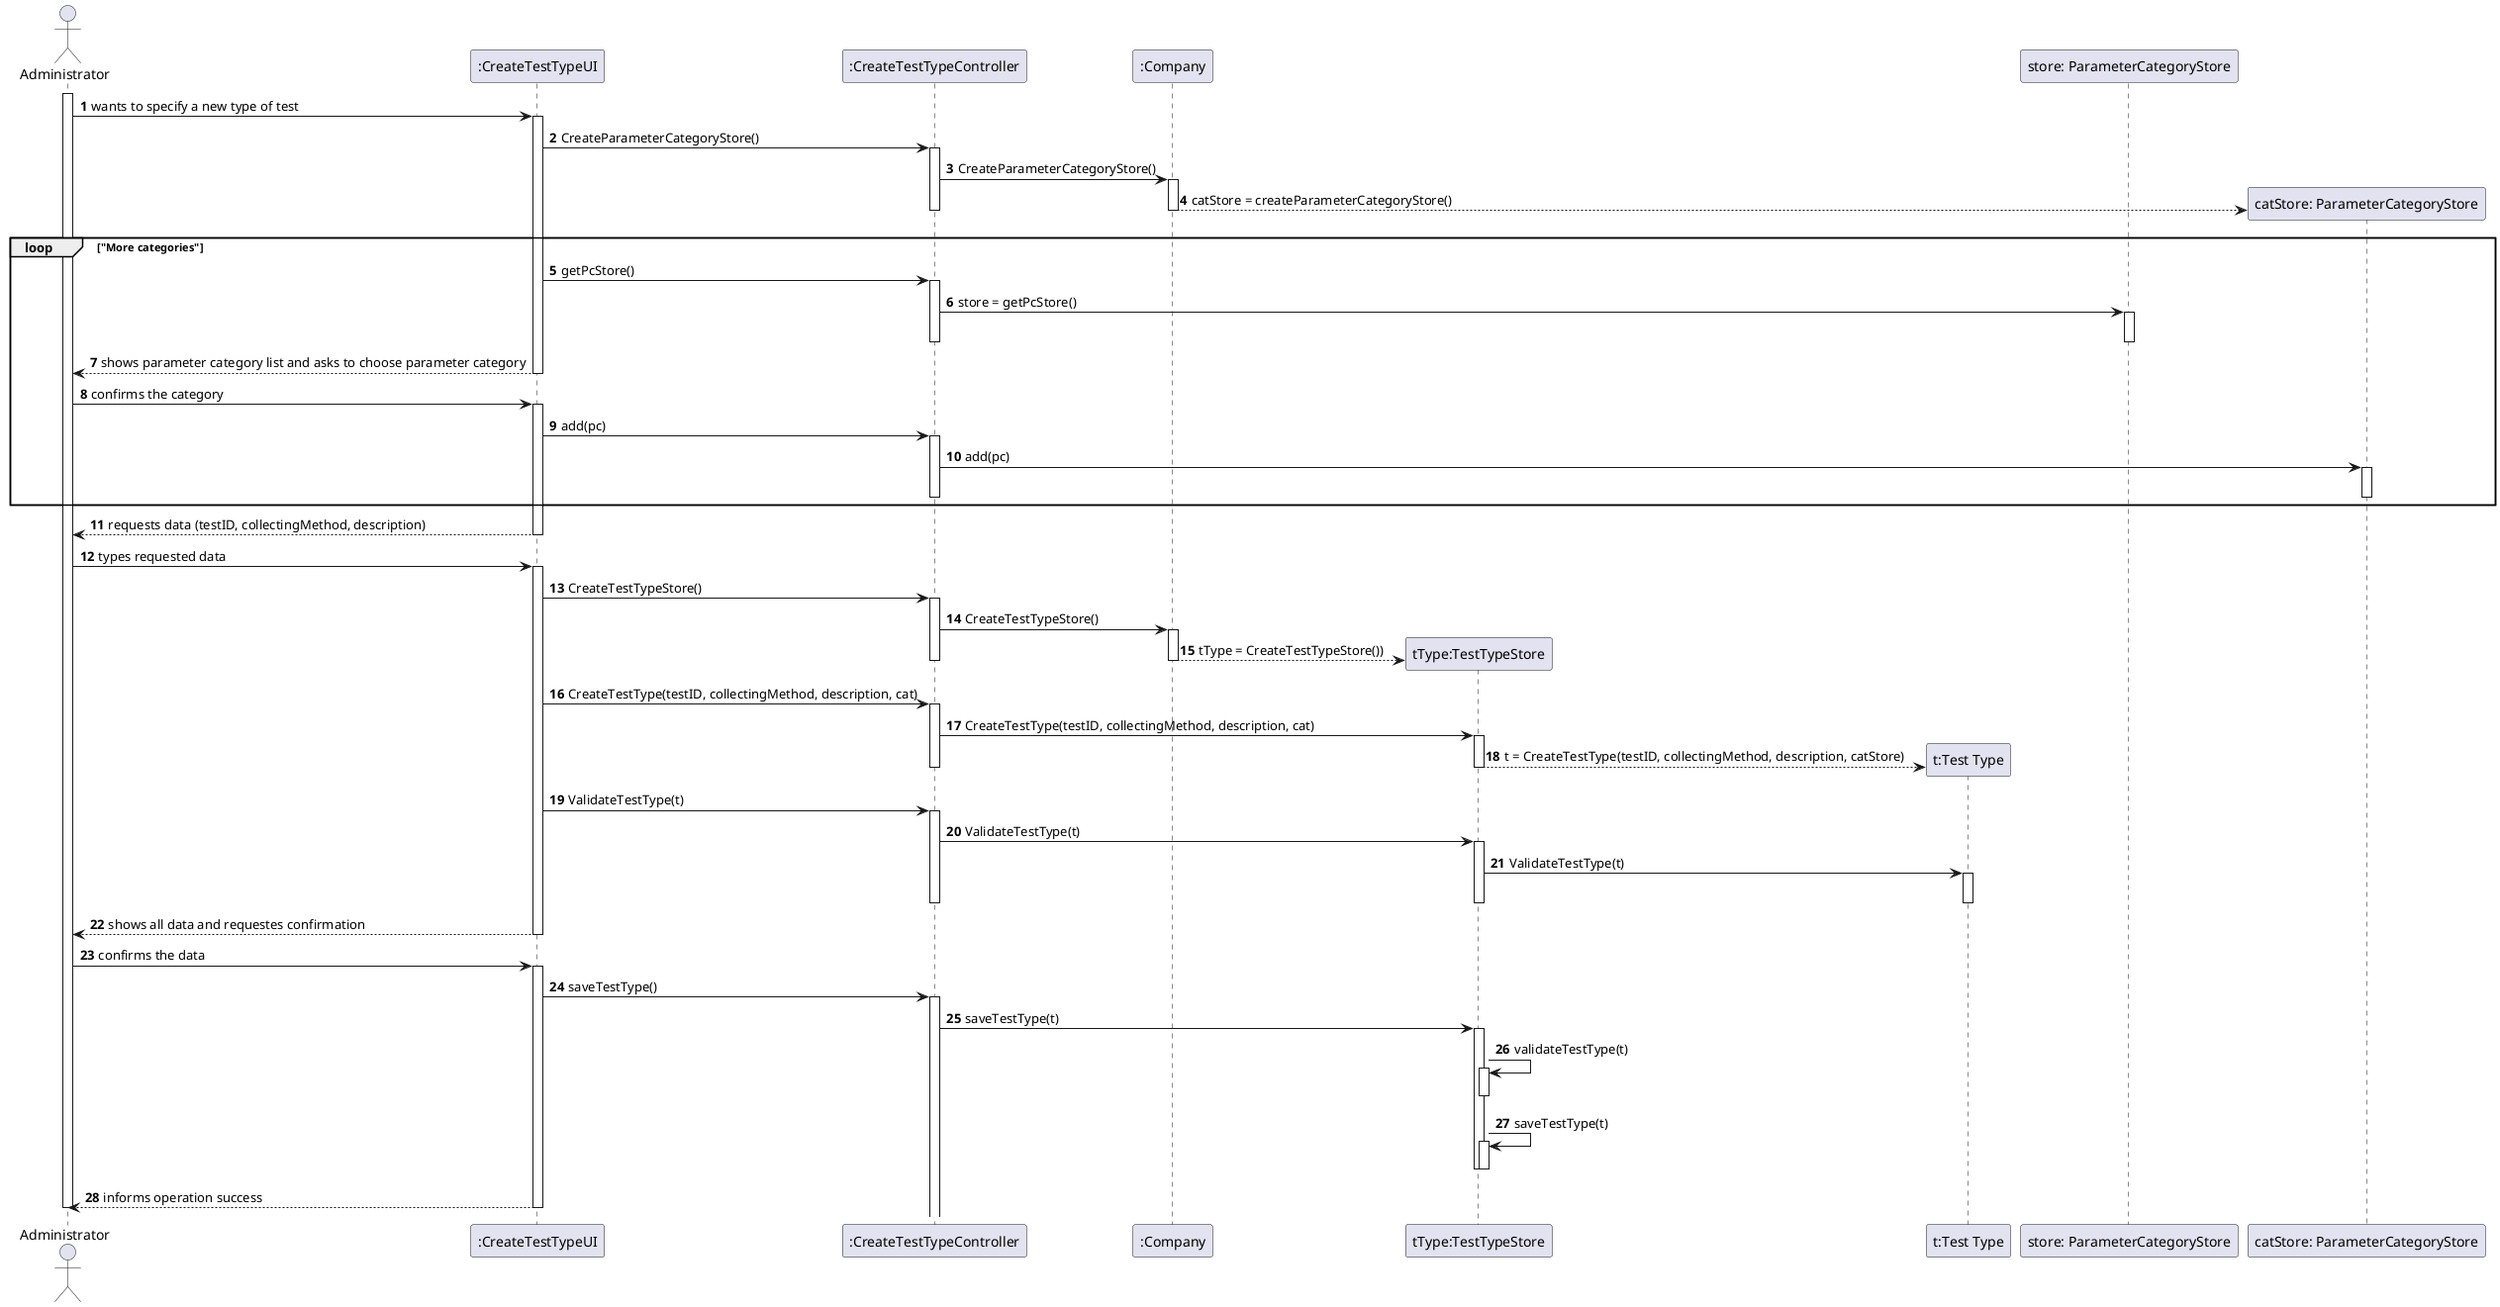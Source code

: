 @startuml
autonumber
actor Administrator as A
participant ":CreateTestTypeUI" as UI
participant ":CreateTestTypeController" as CTRL
participant ":Company" as C
participant "tType:TestTypeStore" as STO
participant "t:Test Type" as T
participant "store: ParameterCategoryStore" as CAT
participant "catStore: ParameterCategoryStore" as CatStore

activate A
A -> UI: wants to specify a new type of test
activate UI
UI -> CTRL: CreateParameterCategoryStore()
activate CTRL
CTRL->C: CreateParameterCategoryStore()
activate C
C--> CatStore** : catStore = createParameterCategoryStore()
deactivate C

deactivate STO
deactivate CTRL

loop "More categories"
UI -> CTRL: getPcStore()
activate CTRL
CTRL -> CAT : store = getPcStore()
activate CAT
deactivate CAT
deactivate CTRL


UI --> A: shows parameter category list and asks to choose parameter category

deactivate UI
A -> UI: confirms the category
activate UI

UI -> CTRL: add(pc)
activate CTRL
CTRL->CatStore: add(pc)
activate CatStore
deactivate CatStore
deactivate CTRL
end

UI --> A: requests data (testID, collectingMethod, description)
deactivate UI
A -> UI: types requested data
activate UI
UI->CTRL: CreateTestTypeStore()
activate CTRL
CTRL -> C: CreateTestTypeStore()
activate C
C--> STO**: tType = CreateTestTypeStore())
deactivate CTRL
deactivate C
UI -> CTRL: CreateTestType(testID, collectingMethod, description, cat)
activate CTRL


CTRL -> STO: CreateTestType(testID, collectingMethod, description, cat)
activate STO
STO--> T**: t = CreateTestType(testID, collectingMethod, description, catStore)
deactivate STO
deactivate CTRL

UI ->CTRL: ValidateTestType(t)
activate CTRL
CTRL -> STO: ValidateTestType(t)
activate STO
STO -> T : ValidateTestType(t)
activate T
deactivate T
deactivate STO
deactivate CTRL

UI --> A: shows all data and requestes confirmation
deactivate UI

A -> UI: confirms the data
activate UI




UI-> CTRL : saveTestType()
activate CTRL
CTRL -> STO: saveTestType(t)
activate STO
STO -> STO : validateTestType(t)
activate STO
deactivate STO
STO -> STO : saveTestType(t)
activate STO
deactivate STO
deactivate STO
UI --> A: informs operation success
deactivate UI
deactivate A


@enduml
